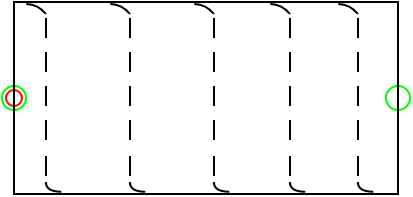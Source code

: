 <mxfile compressed="false" version="20.3.0" type="device">
  <diagram name="PE003A" id="1CP9VX86ncTdAmcYDIcw">
    <mxGraphModel dx="563" dy="337" grid="1" gridSize="2" guides="1" tooltips="1" connect="1" arrows="1" fold="1" page="1" pageScale="1" pageWidth="1169" pageHeight="827" math="0" shadow="0">
      <root>
        <mxCell id="22vkG-h5v2N9dKBLQ-ZE-0" />
        <mxCell id="22vkG-h5v2N9dKBLQ-ZE-124" value="Connection" style="" parent="22vkG-h5v2N9dKBLQ-ZE-0" />
        <object label="Connection" PipingConnector="Y" LabelConnector="N" SignalConnector="N" Direction="0" id="tgIBiP5Iari-vlwsQj28-79">
          <mxCell style="vsdxID=1407;fillColor=none;gradientColor=none;shape=stencil(rVFbDsIgEDwNnyQU4glqvcfGblsilmZBS28vZGMsxg9j/JvZmX1kR5g2TLCg0CpE8hdcbR8nYY5CaztPSDZmJEwnTDt4wpH8be6ZL1CcBV39vUxI3KdKh1YbswPTEzuBzlmiVGmKau9zUKM+jlJJQrJBko8QrZ+rrQ5oRJnXyMHBWElhRVx25ebnw/5zVvPFWRm83jxY5zilvf4eSy5xpKZ7AA==);strokeColor=#00ff00;strokeWidth=1;points=[[0.5,0.5,0,0,0]];labelBackgroundColor=none;rounded=0;html=1;whiteSpace=wrap;aspect=fixed;noLabel=1;snapToPoint=1;container=0;fontSize=16;fontColor=#FF0000;" vertex="1" parent="22vkG-h5v2N9dKBLQ-ZE-124">
            <mxGeometry x="522" y="298" width="12" height="12" as="geometry" />
          </mxCell>
        </object>
        <object label="Connection" PipingConnector="Y" LabelConnector="N" SignalConnector="N" Direction="180" id="tgIBiP5Iari-vlwsQj28-80">
          <mxCell style="vsdxID=1407;fillColor=none;gradientColor=none;shape=stencil(rVFbDsIgEDwNnyQU4glqvcfGblsilmZBS28vZGMsxg9j/JvZmX1kR5g2TLCg0CpE8hdcbR8nYY5CaztPSDZmJEwnTDt4wpH8be6ZL1CcBV39vUxI3KdKh1YbswPTEzuBzlmiVGmKau9zUKM+jlJJQrJBko8QrZ+rrQ5oRJnXyMHBWElhRVx25ebnw/5zVvPFWRm83jxY5zilvf4eSy5xpKZ7AA==);strokeColor=#00ff00;strokeWidth=1;points=[[0.5,0.5,0,0,0]];labelBackgroundColor=none;rounded=0;html=1;whiteSpace=wrap;aspect=fixed;noLabel=1;snapToPoint=1;container=0;fontSize=16;fontColor=#FF0000;" vertex="1" parent="22vkG-h5v2N9dKBLQ-ZE-124">
            <mxGeometry x="330" y="298" width="12" height="12" as="geometry" />
          </mxCell>
        </object>
        <mxCell id="22vkG-h5v2N9dKBLQ-ZE-135" value="Label" style="" parent="22vkG-h5v2N9dKBLQ-ZE-0" />
        <mxCell id="22vkG-h5v2N9dKBLQ-ZE-136" value="Origo" style="" parent="22vkG-h5v2N9dKBLQ-ZE-0" />
        <object label="origo" id="tgIBiP5Iari-vlwsQj28-78">
          <mxCell style="vsdxID=1407;fillColor=none;gradientColor=none;shape=stencil(rVFbDsIgEDwNnyQU4glqvcfGblsilmZBS28vZGMsxg9j/JvZmX1kR5g2TLCg0CpE8hdcbR8nYY5CaztPSDZmJEwnTDt4wpH8be6ZL1CcBV39vUxI3KdKh1YbswPTEzuBzlmiVGmKau9zUKM+jlJJQrJBko8QrZ+rrQ5oRJnXyMHBWElhRVx25ebnw/5zVvPFWRm83jxY5zilvf4eSy5xpKZ7AA==);strokeColor=#ff0000;strokeWidth=1;points=[[0.5,0.5,0,0,0]];labelBackgroundColor=none;rounded=0;html=1;whiteSpace=wrap;aspect=fixed;noLabel=1;snapToPoint=1;fontSize=9;fontColor=#FF0000;" vertex="1" parent="22vkG-h5v2N9dKBLQ-ZE-136">
            <mxGeometry x="332" y="300" width="8" height="8" as="geometry" />
          </mxCell>
        </object>
        <object label="Symbol" Width="12" Height="6" UoM="mm" id="22vkG-h5v2N9dKBLQ-ZE-138">
          <mxCell style="" parent="22vkG-h5v2N9dKBLQ-ZE-0" />
        </object>
        <mxCell id="tgIBiP5Iari-vlwsQj28-29" value="" style="group" vertex="1" connectable="0" parent="22vkG-h5v2N9dKBLQ-ZE-138">
          <mxGeometry x="348" y="257" width="144" height="95" as="geometry" />
        </mxCell>
        <mxCell id="tgIBiP5Iari-vlwsQj28-10" value="" style="group;rotation=-90;" vertex="1" connectable="0" parent="tgIBiP5Iari-vlwsQj28-29">
          <mxGeometry x="-18" y="29" width="44" as="geometry" />
        </mxCell>
        <mxCell id="tgIBiP5Iari-vlwsQj28-7" value="" style="endArrow=none;html=1;rounded=0;fontSize=9;fontColor=#FF0000;" edge="1" parent="tgIBiP5Iari-vlwsQj28-10">
          <mxGeometry width="50" height="50" relative="1" as="geometry">
            <mxPoint x="22" y="22" as="sourcePoint" />
            <mxPoint x="22" y="12" as="targetPoint" />
          </mxGeometry>
        </mxCell>
        <mxCell id="tgIBiP5Iari-vlwsQj28-8" value="" style="endArrow=none;html=1;rounded=0;fontSize=9;fontColor=#FF0000;" edge="1" parent="tgIBiP5Iari-vlwsQj28-10">
          <mxGeometry width="50" height="50" relative="1" as="geometry">
            <mxPoint x="22" y="5" as="sourcePoint" />
            <mxPoint x="22" y="-5" as="targetPoint" />
          </mxGeometry>
        </mxCell>
        <mxCell id="tgIBiP5Iari-vlwsQj28-9" value="" style="endArrow=none;html=1;rounded=0;fontSize=9;fontColor=#FF0000;" edge="1" parent="tgIBiP5Iari-vlwsQj28-10">
          <mxGeometry width="50" height="50" relative="1" as="geometry">
            <mxPoint x="22" y="-12" as="sourcePoint" />
            <mxPoint x="22" y="-22" as="targetPoint" />
          </mxGeometry>
        </mxCell>
        <mxCell id="tgIBiP5Iari-vlwsQj28-11" value="" style="endArrow=none;html=1;rounded=0;fontSize=9;fontColor=#FF0000;" edge="1" parent="tgIBiP5Iari-vlwsQj28-29">
          <mxGeometry width="50" height="50" relative="1" as="geometry">
            <mxPoint x="4" y="86" as="sourcePoint" />
            <mxPoint x="4" y="76" as="targetPoint" />
          </mxGeometry>
        </mxCell>
        <mxCell id="tgIBiP5Iari-vlwsQj28-12" value="" style="endArrow=none;html=1;rounded=0;fontSize=9;fontColor=#FF0000;" edge="1" parent="tgIBiP5Iari-vlwsQj28-29">
          <mxGeometry width="50" height="50" relative="1" as="geometry">
            <mxPoint x="4" y="68" as="sourcePoint" />
            <mxPoint x="4" y="58" as="targetPoint" />
          </mxGeometry>
        </mxCell>
        <mxCell id="tgIBiP5Iari-vlwsQj28-15" value="" style="curved=1;endArrow=none;html=1;rounded=0;fontSize=9;fontColor=#FF0000;endFill=0;entryX=0.032;entryY=0.01;entryDx=0;entryDy=0;entryPerimeter=0;" edge="1" parent="tgIBiP5Iari-vlwsQj28-29">
          <mxGeometry width="50" height="50" relative="1" as="geometry">
            <mxPoint x="4" y="5" as="sourcePoint" />
            <mxPoint x="-5.856" y="-0.04" as="targetPoint" />
            <Array as="points">
              <mxPoint />
            </Array>
          </mxGeometry>
        </mxCell>
        <mxCell id="tgIBiP5Iari-vlwsQj28-18" value="" style="curved=1;endArrow=none;html=1;rounded=0;fontSize=9;fontColor=#FF0000;endFill=0;entryX=0.083;entryY=0.938;entryDx=0;entryDy=0;entryPerimeter=0;exitX=0.123;exitY=0.988;exitDx=0;exitDy=0;exitPerimeter=0;" edge="1" parent="tgIBiP5Iari-vlwsQj28-29">
          <mxGeometry width="50" height="50" relative="1" as="geometry">
            <mxPoint x="11.616" y="93.848" as="sourcePoint" />
            <mxPoint x="3.936" y="89.048" as="targetPoint" />
            <Array as="points">
              <mxPoint x="4" y="94" />
            </Array>
          </mxGeometry>
        </mxCell>
        <mxCell id="tgIBiP5Iari-vlwsQj28-57" value="" style="group" vertex="1" connectable="0" parent="tgIBiP5Iari-vlwsQj28-29">
          <mxGeometry x="122" width="4" height="94" as="geometry" />
        </mxCell>
        <mxCell id="tgIBiP5Iari-vlwsQj28-58" value="" style="group;rotation=-90;" vertex="1" connectable="0" parent="tgIBiP5Iari-vlwsQj28-57">
          <mxGeometry x="-18" y="29" width="44" as="geometry" />
        </mxCell>
        <mxCell id="tgIBiP5Iari-vlwsQj28-59" value="" style="endArrow=none;html=1;rounded=0;fontSize=9;fontColor=#FF0000;" edge="1" parent="tgIBiP5Iari-vlwsQj28-58">
          <mxGeometry width="50" height="50" relative="1" as="geometry">
            <mxPoint x="22" y="22" as="sourcePoint" />
            <mxPoint x="22" y="12" as="targetPoint" />
          </mxGeometry>
        </mxCell>
        <mxCell id="tgIBiP5Iari-vlwsQj28-60" value="" style="endArrow=none;html=1;rounded=0;fontSize=9;fontColor=#FF0000;" edge="1" parent="tgIBiP5Iari-vlwsQj28-58">
          <mxGeometry width="50" height="50" relative="1" as="geometry">
            <mxPoint x="22" y="5" as="sourcePoint" />
            <mxPoint x="22" y="-5" as="targetPoint" />
          </mxGeometry>
        </mxCell>
        <mxCell id="tgIBiP5Iari-vlwsQj28-61" value="" style="endArrow=none;html=1;rounded=0;fontSize=9;fontColor=#FF0000;" edge="1" parent="tgIBiP5Iari-vlwsQj28-58">
          <mxGeometry width="50" height="50" relative="1" as="geometry">
            <mxPoint x="22" y="-12" as="sourcePoint" />
            <mxPoint x="22" y="-22" as="targetPoint" />
          </mxGeometry>
        </mxCell>
        <mxCell id="tgIBiP5Iari-vlwsQj28-62" value="" style="endArrow=none;html=1;rounded=0;fontSize=9;fontColor=#FF0000;" edge="1" parent="tgIBiP5Iari-vlwsQj28-57">
          <mxGeometry width="50" height="50" relative="1" as="geometry">
            <mxPoint x="4" y="86" as="sourcePoint" />
            <mxPoint x="4" y="76" as="targetPoint" />
          </mxGeometry>
        </mxCell>
        <mxCell id="tgIBiP5Iari-vlwsQj28-63" value="" style="endArrow=none;html=1;rounded=0;fontSize=9;fontColor=#FF0000;" edge="1" parent="tgIBiP5Iari-vlwsQj28-57">
          <mxGeometry width="50" height="50" relative="1" as="geometry">
            <mxPoint x="4" y="68" as="sourcePoint" />
            <mxPoint x="4" y="58" as="targetPoint" />
          </mxGeometry>
        </mxCell>
        <mxCell id="tgIBiP5Iari-vlwsQj28-64" value="" style="curved=1;endArrow=none;html=1;rounded=0;fontSize=9;fontColor=#FF0000;endFill=0;entryX=0.032;entryY=0.01;entryDx=0;entryDy=0;entryPerimeter=0;" edge="1" parent="tgIBiP5Iari-vlwsQj28-57">
          <mxGeometry width="50" height="50" relative="1" as="geometry">
            <mxPoint x="4" y="5" as="sourcePoint" />
            <mxPoint x="-5.856" y="-0.04" as="targetPoint" />
            <Array as="points">
              <mxPoint />
            </Array>
          </mxGeometry>
        </mxCell>
        <mxCell id="tgIBiP5Iari-vlwsQj28-65" value="" style="curved=1;endArrow=none;html=1;rounded=0;fontSize=9;fontColor=#FF0000;endFill=0;entryX=0.083;entryY=0.938;entryDx=0;entryDy=0;entryPerimeter=0;exitX=0.123;exitY=0.988;exitDx=0;exitDy=0;exitPerimeter=0;" edge="1" parent="tgIBiP5Iari-vlwsQj28-57">
          <mxGeometry width="50" height="50" relative="1" as="geometry">
            <mxPoint x="11.616" y="93.848" as="sourcePoint" />
            <mxPoint x="3.936" y="89.048" as="targetPoint" />
            <Array as="points">
              <mxPoint x="4" y="94" />
            </Array>
          </mxGeometry>
        </mxCell>
        <mxCell id="tgIBiP5Iari-vlwsQj28-39" value="" style="group" vertex="1" connectable="0" parent="22vkG-h5v2N9dKBLQ-ZE-138">
          <mxGeometry x="390" y="256" width="66" height="96" as="geometry" />
        </mxCell>
        <mxCell id="tgIBiP5Iari-vlwsQj28-40" value="" style="group;rotation=-90;" vertex="1" connectable="0" parent="tgIBiP5Iari-vlwsQj28-39">
          <mxGeometry x="-18" y="30" width="44" as="geometry" />
        </mxCell>
        <mxCell id="tgIBiP5Iari-vlwsQj28-41" value="" style="endArrow=none;html=1;rounded=0;fontSize=9;fontColor=#FF0000;" edge="1" parent="tgIBiP5Iari-vlwsQj28-40">
          <mxGeometry width="50" height="50" relative="1" as="geometry">
            <mxPoint x="22" y="22" as="sourcePoint" />
            <mxPoint x="22" y="12" as="targetPoint" />
          </mxGeometry>
        </mxCell>
        <mxCell id="tgIBiP5Iari-vlwsQj28-42" value="" style="endArrow=none;html=1;rounded=0;fontSize=9;fontColor=#FF0000;" edge="1" parent="tgIBiP5Iari-vlwsQj28-40">
          <mxGeometry width="50" height="50" relative="1" as="geometry">
            <mxPoint x="22" y="5" as="sourcePoint" />
            <mxPoint x="22" y="-5" as="targetPoint" />
          </mxGeometry>
        </mxCell>
        <mxCell id="tgIBiP5Iari-vlwsQj28-43" value="" style="endArrow=none;html=1;rounded=0;fontSize=9;fontColor=#FF0000;" edge="1" parent="tgIBiP5Iari-vlwsQj28-40">
          <mxGeometry width="50" height="50" relative="1" as="geometry">
            <mxPoint x="22" y="-12" as="sourcePoint" />
            <mxPoint x="22" y="-22" as="targetPoint" />
          </mxGeometry>
        </mxCell>
        <mxCell id="tgIBiP5Iari-vlwsQj28-44" value="" style="endArrow=none;html=1;rounded=0;fontSize=9;fontColor=#FF0000;" edge="1" parent="tgIBiP5Iari-vlwsQj28-39">
          <mxGeometry width="50" height="50" relative="1" as="geometry">
            <mxPoint x="4" y="87" as="sourcePoint" />
            <mxPoint x="4" y="77" as="targetPoint" />
          </mxGeometry>
        </mxCell>
        <mxCell id="tgIBiP5Iari-vlwsQj28-45" value="" style="endArrow=none;html=1;rounded=0;fontSize=9;fontColor=#FF0000;" edge="1" parent="tgIBiP5Iari-vlwsQj28-39">
          <mxGeometry width="50" height="50" relative="1" as="geometry">
            <mxPoint x="4" y="69" as="sourcePoint" />
            <mxPoint x="4" y="59" as="targetPoint" />
          </mxGeometry>
        </mxCell>
        <mxCell id="tgIBiP5Iari-vlwsQj28-46" value="" style="curved=1;endArrow=none;html=1;rounded=0;fontSize=9;fontColor=#FF0000;endFill=0;entryX=0.032;entryY=0.01;entryDx=0;entryDy=0;entryPerimeter=0;" edge="1" parent="tgIBiP5Iari-vlwsQj28-39">
          <mxGeometry width="50" height="50" relative="1" as="geometry">
            <mxPoint x="4" y="6" as="sourcePoint" />
            <mxPoint x="-5.856" y="0.96" as="targetPoint" />
            <Array as="points">
              <mxPoint y="1" />
            </Array>
          </mxGeometry>
        </mxCell>
        <mxCell id="tgIBiP5Iari-vlwsQj28-47" value="" style="curved=1;endArrow=none;html=1;rounded=0;fontSize=9;fontColor=#FF0000;endFill=0;entryX=0.083;entryY=0.938;entryDx=0;entryDy=0;entryPerimeter=0;exitX=0.123;exitY=0.988;exitDx=0;exitDy=0;exitPerimeter=0;" edge="1" parent="tgIBiP5Iari-vlwsQj28-39">
          <mxGeometry width="50" height="50" relative="1" as="geometry">
            <mxPoint x="11.616" y="94.848" as="sourcePoint" />
            <mxPoint x="3.936" y="90.048" as="targetPoint" />
            <Array as="points">
              <mxPoint x="4" y="95" />
            </Array>
          </mxGeometry>
        </mxCell>
        <mxCell id="tgIBiP5Iari-vlwsQj28-48" value="" style="group" vertex="1" connectable="0" parent="tgIBiP5Iari-vlwsQj28-39">
          <mxGeometry x="42" y="1" width="4" height="94" as="geometry" />
        </mxCell>
        <mxCell id="tgIBiP5Iari-vlwsQj28-49" value="" style="group;rotation=-90;" vertex="1" connectable="0" parent="tgIBiP5Iari-vlwsQj28-48">
          <mxGeometry x="-18" y="29" width="44" as="geometry" />
        </mxCell>
        <mxCell id="tgIBiP5Iari-vlwsQj28-50" value="" style="endArrow=none;html=1;rounded=0;fontSize=9;fontColor=#FF0000;" edge="1" parent="tgIBiP5Iari-vlwsQj28-49">
          <mxGeometry width="50" height="50" relative="1" as="geometry">
            <mxPoint x="22" y="22" as="sourcePoint" />
            <mxPoint x="22" y="12" as="targetPoint" />
          </mxGeometry>
        </mxCell>
        <mxCell id="tgIBiP5Iari-vlwsQj28-51" value="" style="endArrow=none;html=1;rounded=0;fontSize=9;fontColor=#FF0000;" edge="1" parent="tgIBiP5Iari-vlwsQj28-49">
          <mxGeometry width="50" height="50" relative="1" as="geometry">
            <mxPoint x="22" y="5" as="sourcePoint" />
            <mxPoint x="22" y="-5" as="targetPoint" />
          </mxGeometry>
        </mxCell>
        <mxCell id="tgIBiP5Iari-vlwsQj28-52" value="" style="endArrow=none;html=1;rounded=0;fontSize=9;fontColor=#FF0000;" edge="1" parent="tgIBiP5Iari-vlwsQj28-49">
          <mxGeometry width="50" height="50" relative="1" as="geometry">
            <mxPoint x="22" y="-12" as="sourcePoint" />
            <mxPoint x="22" y="-22" as="targetPoint" />
          </mxGeometry>
        </mxCell>
        <mxCell id="tgIBiP5Iari-vlwsQj28-53" value="" style="endArrow=none;html=1;rounded=0;fontSize=9;fontColor=#FF0000;" edge="1" parent="tgIBiP5Iari-vlwsQj28-48">
          <mxGeometry width="50" height="50" relative="1" as="geometry">
            <mxPoint x="4" y="86" as="sourcePoint" />
            <mxPoint x="4" y="76" as="targetPoint" />
          </mxGeometry>
        </mxCell>
        <mxCell id="tgIBiP5Iari-vlwsQj28-54" value="" style="endArrow=none;html=1;rounded=0;fontSize=9;fontColor=#FF0000;" edge="1" parent="tgIBiP5Iari-vlwsQj28-48">
          <mxGeometry width="50" height="50" relative="1" as="geometry">
            <mxPoint x="4" y="68" as="sourcePoint" />
            <mxPoint x="4" y="58" as="targetPoint" />
          </mxGeometry>
        </mxCell>
        <mxCell id="tgIBiP5Iari-vlwsQj28-55" value="" style="curved=1;endArrow=none;html=1;rounded=0;fontSize=9;fontColor=#FF0000;endFill=0;entryX=0.032;entryY=0.01;entryDx=0;entryDy=0;entryPerimeter=0;" edge="1" parent="tgIBiP5Iari-vlwsQj28-48">
          <mxGeometry width="50" height="50" relative="1" as="geometry">
            <mxPoint x="4" y="5" as="sourcePoint" />
            <mxPoint x="-5.856" y="-0.04" as="targetPoint" />
            <Array as="points">
              <mxPoint />
            </Array>
          </mxGeometry>
        </mxCell>
        <mxCell id="tgIBiP5Iari-vlwsQj28-56" value="" style="curved=1;endArrow=none;html=1;rounded=0;fontSize=9;fontColor=#FF0000;endFill=0;entryX=0.083;entryY=0.938;entryDx=0;entryDy=0;entryPerimeter=0;exitX=0.123;exitY=0.988;exitDx=0;exitDy=0;exitPerimeter=0;" edge="1" parent="tgIBiP5Iari-vlwsQj28-48">
          <mxGeometry width="50" height="50" relative="1" as="geometry">
            <mxPoint x="11.616" y="93.848" as="sourcePoint" />
            <mxPoint x="3.936" y="89.048" as="targetPoint" />
            <Array as="points">
              <mxPoint x="4" y="94" />
            </Array>
          </mxGeometry>
        </mxCell>
        <mxCell id="tgIBiP5Iari-vlwsQj28-66" value="" style="group" vertex="1" connectable="0" parent="22vkG-h5v2N9dKBLQ-ZE-138">
          <mxGeometry x="504" y="257" width="4" height="94" as="geometry" />
        </mxCell>
        <mxCell id="tgIBiP5Iari-vlwsQj28-67" value="" style="group;rotation=-90;" vertex="1" connectable="0" parent="tgIBiP5Iari-vlwsQj28-66">
          <mxGeometry x="-18" y="29" width="44" as="geometry" />
        </mxCell>
        <mxCell id="tgIBiP5Iari-vlwsQj28-68" value="" style="endArrow=none;html=1;rounded=0;fontSize=9;fontColor=#FF0000;" edge="1" parent="tgIBiP5Iari-vlwsQj28-67">
          <mxGeometry width="50" height="50" relative="1" as="geometry">
            <mxPoint x="22" y="22" as="sourcePoint" />
            <mxPoint x="22" y="12" as="targetPoint" />
          </mxGeometry>
        </mxCell>
        <mxCell id="tgIBiP5Iari-vlwsQj28-69" value="" style="endArrow=none;html=1;rounded=0;fontSize=9;fontColor=#FF0000;" edge="1" parent="tgIBiP5Iari-vlwsQj28-67">
          <mxGeometry width="50" height="50" relative="1" as="geometry">
            <mxPoint x="22" y="5" as="sourcePoint" />
            <mxPoint x="22" y="-5" as="targetPoint" />
          </mxGeometry>
        </mxCell>
        <mxCell id="tgIBiP5Iari-vlwsQj28-70" value="" style="endArrow=none;html=1;rounded=0;fontSize=9;fontColor=#FF0000;" edge="1" parent="tgIBiP5Iari-vlwsQj28-67">
          <mxGeometry width="50" height="50" relative="1" as="geometry">
            <mxPoint x="22" y="-12" as="sourcePoint" />
            <mxPoint x="22" y="-22" as="targetPoint" />
          </mxGeometry>
        </mxCell>
        <mxCell id="tgIBiP5Iari-vlwsQj28-71" value="" style="endArrow=none;html=1;rounded=0;fontSize=9;fontColor=#FF0000;" edge="1" parent="tgIBiP5Iari-vlwsQj28-66">
          <mxGeometry width="50" height="50" relative="1" as="geometry">
            <mxPoint x="4" y="86" as="sourcePoint" />
            <mxPoint x="4" y="76" as="targetPoint" />
          </mxGeometry>
        </mxCell>
        <mxCell id="tgIBiP5Iari-vlwsQj28-72" value="" style="endArrow=none;html=1;rounded=0;fontSize=9;fontColor=#FF0000;" edge="1" parent="tgIBiP5Iari-vlwsQj28-66">
          <mxGeometry width="50" height="50" relative="1" as="geometry">
            <mxPoint x="4" y="68" as="sourcePoint" />
            <mxPoint x="4" y="58" as="targetPoint" />
          </mxGeometry>
        </mxCell>
        <mxCell id="tgIBiP5Iari-vlwsQj28-73" value="" style="curved=1;endArrow=none;html=1;rounded=0;fontSize=9;fontColor=#FF0000;endFill=0;entryX=0.032;entryY=0.01;entryDx=0;entryDy=0;entryPerimeter=0;" edge="1" parent="tgIBiP5Iari-vlwsQj28-66">
          <mxGeometry width="50" height="50" relative="1" as="geometry">
            <mxPoint x="4" y="5" as="sourcePoint" />
            <mxPoint x="-5.856" y="-0.04" as="targetPoint" />
            <Array as="points">
              <mxPoint />
            </Array>
          </mxGeometry>
        </mxCell>
        <mxCell id="tgIBiP5Iari-vlwsQj28-74" value="" style="curved=1;endArrow=none;html=1;rounded=0;fontSize=9;fontColor=#FF0000;endFill=0;entryX=0.083;entryY=0.938;entryDx=0;entryDy=0;entryPerimeter=0;exitX=0.123;exitY=0.988;exitDx=0;exitDy=0;exitPerimeter=0;" edge="1" parent="tgIBiP5Iari-vlwsQj28-66">
          <mxGeometry width="50" height="50" relative="1" as="geometry">
            <mxPoint x="11.616" y="93.848" as="sourcePoint" />
            <mxPoint x="3.936" y="89.048" as="targetPoint" />
            <Array as="points">
              <mxPoint x="4" y="94" />
            </Array>
          </mxGeometry>
        </mxCell>
        <mxCell id="tgIBiP5Iari-vlwsQj28-75" value="" style="rounded=0;whiteSpace=wrap;html=1;strokeColor=#000000;fontSize=9;fontColor=#FF0000;fillColor=none;" vertex="1" parent="22vkG-h5v2N9dKBLQ-ZE-138">
          <mxGeometry x="336" y="256" width="192" height="96" as="geometry" />
        </mxCell>
      </root>
    </mxGraphModel>
  </diagram>
</mxfile>
